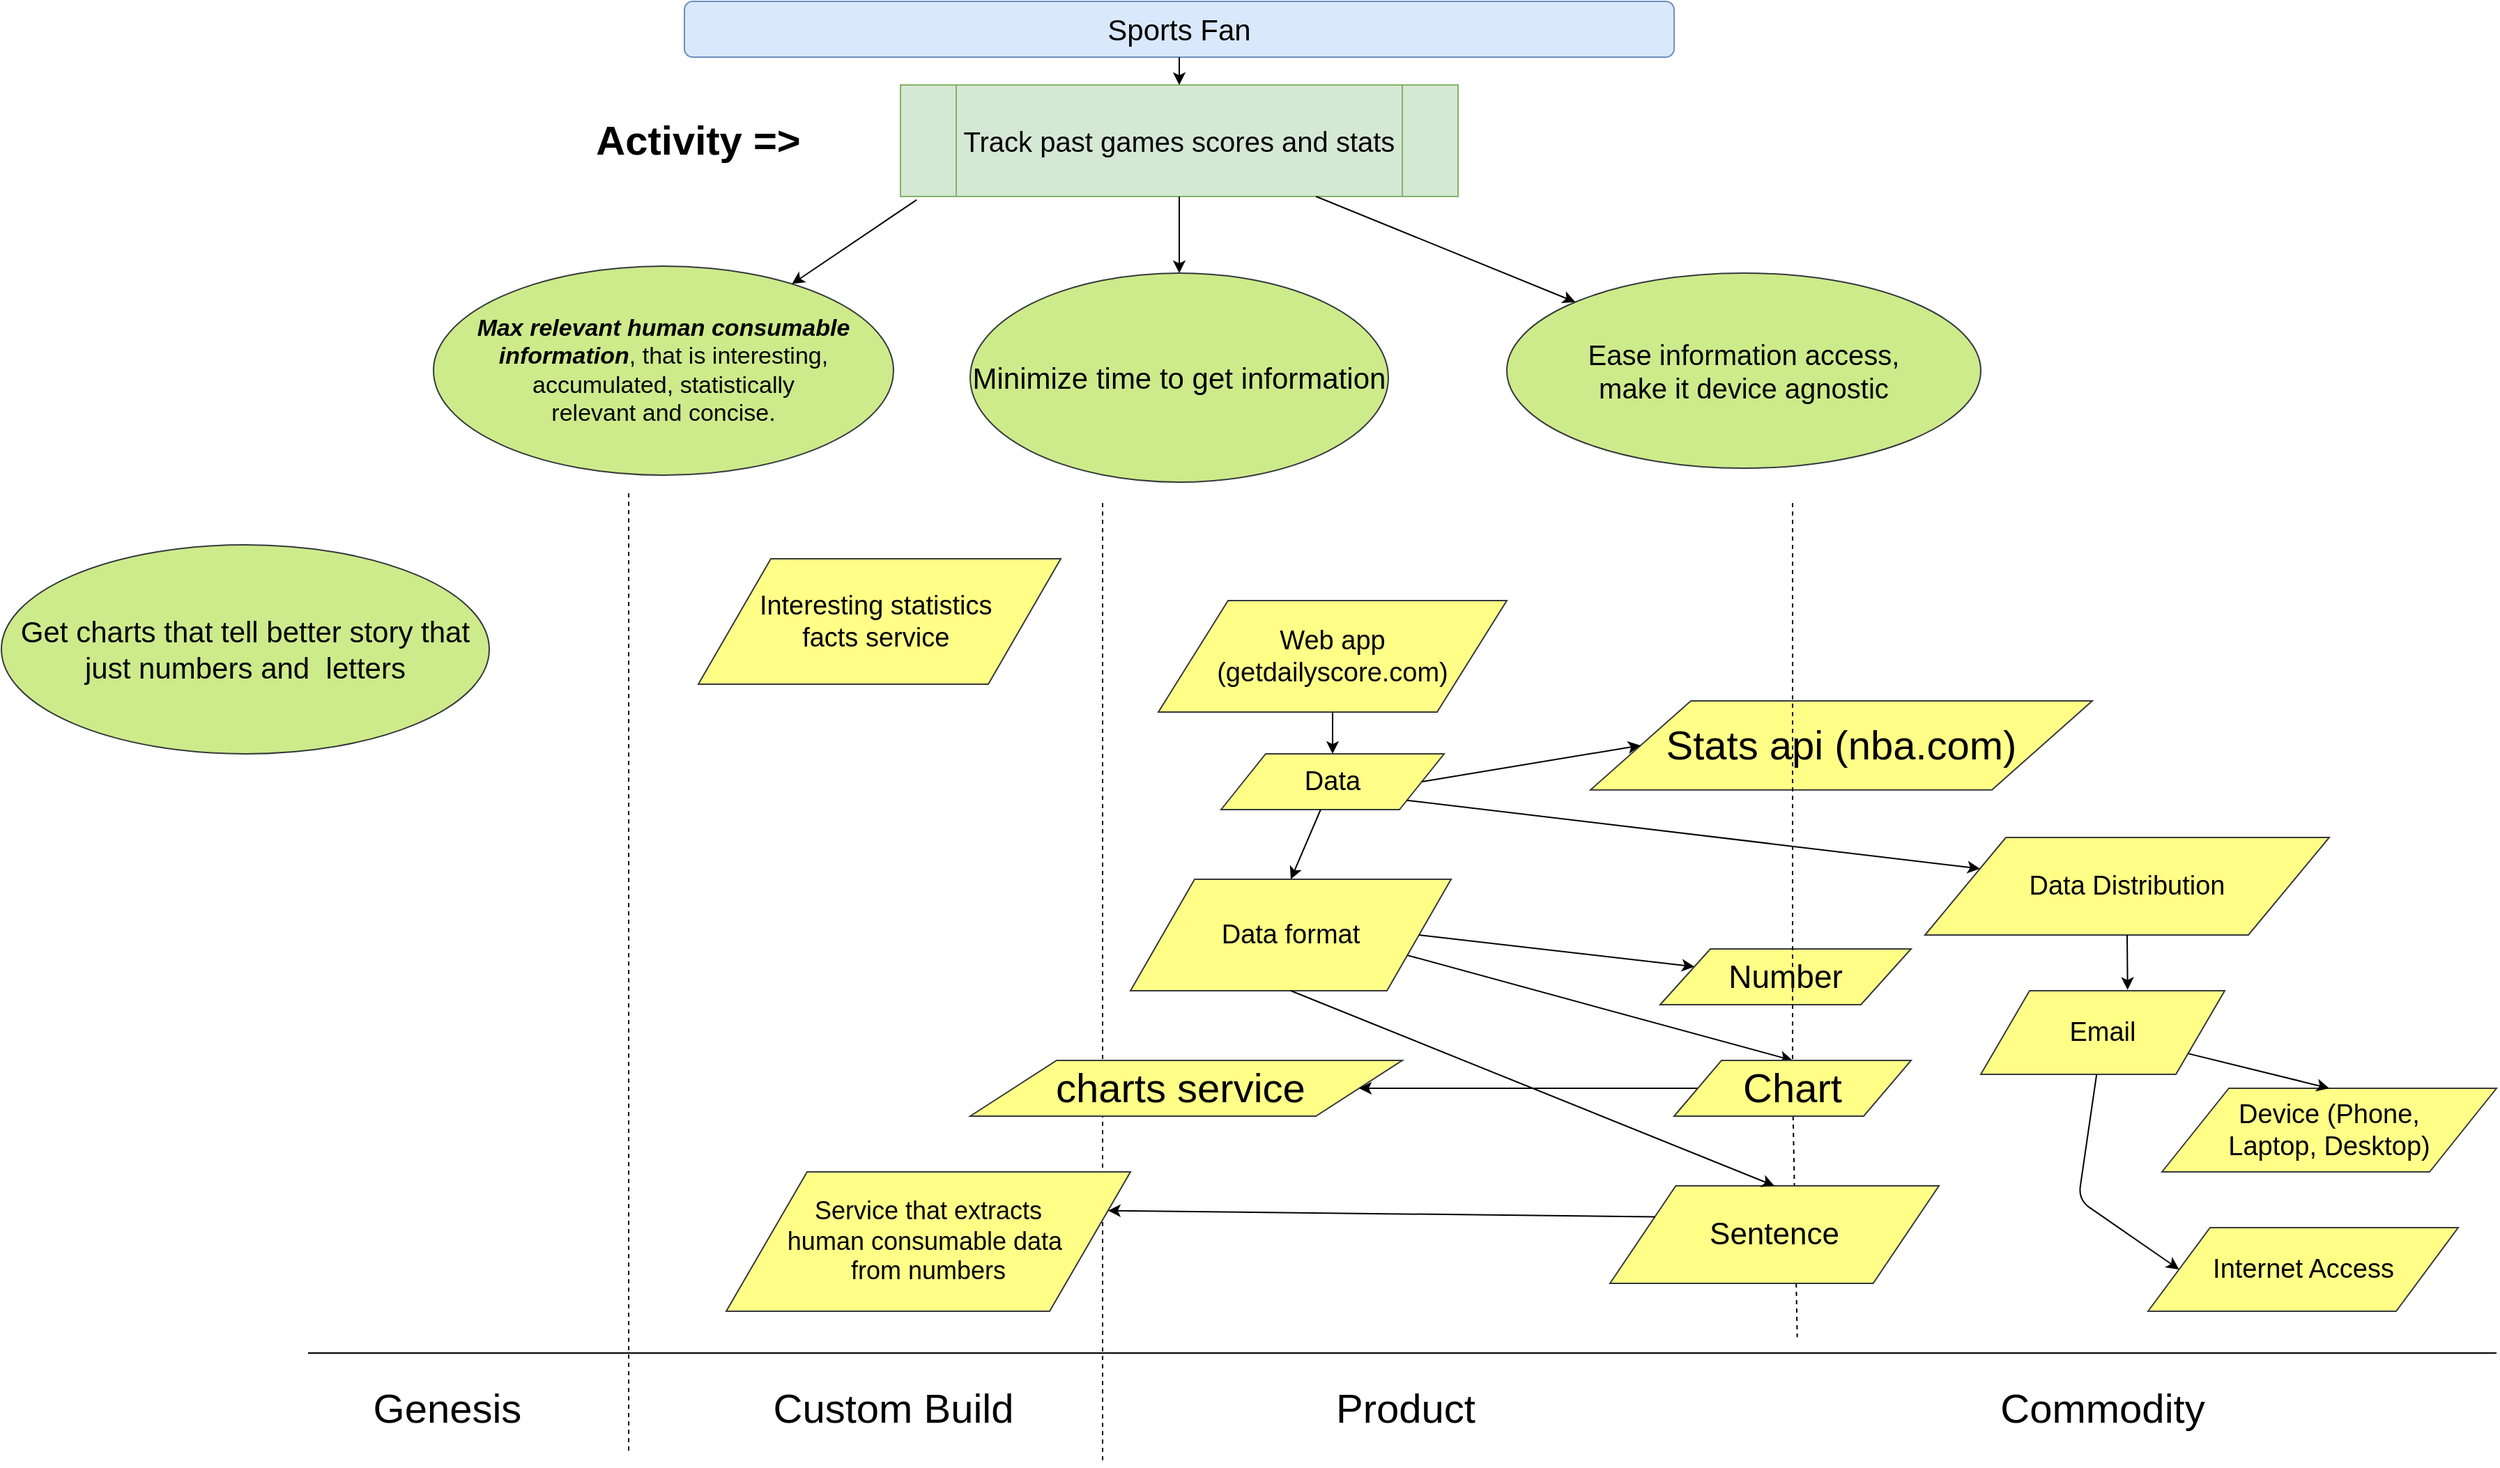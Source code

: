 <mxfile version="12.5.1" type="device"><diagram name="Page-1" id="42789a77-a242-8287-6e28-9cd8cfd52e62"><mxGraphModel dx="2830" dy="1763" grid="1" gridSize="10" guides="1" tooltips="1" connect="1" arrows="1" fold="1" page="1" pageScale="1" pageWidth="1100" pageHeight="850" background="#ffffff" math="0" shadow="0"><root><mxCell id="0"/><mxCell id="1" parent="0"/><mxCell id="Sqfoyh81WpPyErl1hCWX-1" value="Sports Fan" style="rounded=1;whiteSpace=wrap;html=1;fillColor=#dae8fc;strokeColor=#6c8ebf;fontSize=21;" parent="1" vertex="1"><mxGeometry x="300" y="-110" width="710" height="40" as="geometry"/></mxCell><mxCell id="Sqfoyh81WpPyErl1hCWX-2" value="Activity =&amp;gt;" style="text;html=1;strokeColor=none;fillColor=none;align=center;verticalAlign=middle;whiteSpace=wrap;rounded=0;fontStyle=1;fontSize=29;" parent="1" vertex="1"><mxGeometry x="180" y="-42.5" width="260" height="65" as="geometry"/></mxCell><mxCell id="Sqfoyh81WpPyErl1hCWX-3" value="Track past games scores and stats" style="shape=process;whiteSpace=wrap;html=1;backgroundOutline=1;fillColor=#d5e8d4;strokeColor=#82b366;fontSize=20;fontStyle=0" parent="1" vertex="1"><mxGeometry x="455" y="-50" width="400" height="80" as="geometry"/></mxCell><mxCell id="Sqfoyh81WpPyErl1hCWX-4" value="&lt;span style=&quot;font-size: 17px&quot;&gt;&lt;b style=&quot;font-style: italic ; font-size: 17px&quot;&gt;Max relevant human consumable &lt;br&gt;information&lt;/b&gt;&lt;/span&gt;, that is interesting, accumulated, statistically &lt;br&gt;relevant and concise." style="ellipse;whiteSpace=wrap;html=1;fillColor=#cdeb8b;strokeColor=#36393d;fontSize=17;" parent="1" vertex="1"><mxGeometry x="120" y="80" width="330" height="150" as="geometry"/></mxCell><mxCell id="Sqfoyh81WpPyErl1hCWX-7" value="Minimize time to get information" style="ellipse;whiteSpace=wrap;html=1;fillColor=#cdeb8b;strokeColor=#36393d;fontSize=21;" parent="1" vertex="1"><mxGeometry x="505" y="85" width="300" height="150" as="geometry"/></mxCell><mxCell id="Sqfoyh81WpPyErl1hCWX-8" value="Ease information access, &lt;br&gt;make it device agnostic" style="ellipse;whiteSpace=wrap;html=1;fillColor=#cdeb8b;strokeColor=#36393d;fontSize=20;" parent="1" vertex="1"><mxGeometry x="890" y="85" width="340" height="140" as="geometry"/></mxCell><mxCell id="Sqfoyh81WpPyErl1hCWX-9" value="Get charts that tell better story that just numbers and&amp;nbsp; letters" style="ellipse;whiteSpace=wrap;html=1;fillColor=#cdeb8b;strokeColor=#36393d;fontSize=21;" parent="1" vertex="1"><mxGeometry x="-190" y="280" width="350" height="150" as="geometry"/></mxCell><mxCell id="Sqfoyh81WpPyErl1hCWX-10" value="" style="endArrow=classic;html=1;exitX=0.029;exitY=1.03;exitDx=0;exitDy=0;exitPerimeter=0;" parent="1" source="Sqfoyh81WpPyErl1hCWX-3" target="Sqfoyh81WpPyErl1hCWX-4" edge="1"><mxGeometry width="50" height="50" relative="1" as="geometry"><mxPoint x="180" y="30" as="sourcePoint"/><mxPoint x="-30" y="340" as="targetPoint"/></mxGeometry></mxCell><mxCell id="Sqfoyh81WpPyErl1hCWX-11" value="" style="endArrow=classic;html=1;" parent="1" source="Sqfoyh81WpPyErl1hCWX-3" target="Sqfoyh81WpPyErl1hCWX-7" edge="1"><mxGeometry width="50" height="50" relative="1" as="geometry"><mxPoint x="-90" y="270" as="sourcePoint"/><mxPoint x="-40" y="220" as="targetPoint"/></mxGeometry></mxCell><mxCell id="Sqfoyh81WpPyErl1hCWX-12" value="" style="endArrow=classic;html=1;" parent="1" source="Sqfoyh81WpPyErl1hCWX-3" target="Sqfoyh81WpPyErl1hCWX-8" edge="1"><mxGeometry width="50" height="50" relative="1" as="geometry"><mxPoint x="-90" y="270" as="sourcePoint"/><mxPoint x="-40" y="220" as="targetPoint"/></mxGeometry></mxCell><mxCell id="Sqfoyh81WpPyErl1hCWX-14" value="" style="endArrow=classic;html=1;fontSize=19;" parent="1" source="Sqfoyh81WpPyErl1hCWX-1" target="Sqfoyh81WpPyErl1hCWX-3" edge="1"><mxGeometry width="50" height="50" relative="1" as="geometry"><mxPoint x="-90" y="270" as="sourcePoint"/><mxPoint x="-40" y="220" as="targetPoint"/></mxGeometry></mxCell><mxCell id="Sqfoyh81WpPyErl1hCWX-22" value="Data format" style="shape=parallelogram;perimeter=parallelogramPerimeter;whiteSpace=wrap;html=1;fontSize=19;fillColor=#ffff88;strokeColor=#36393d;" parent="1" vertex="1"><mxGeometry x="620" y="520" width="230" height="80" as="geometry"/></mxCell><mxCell id="Sqfoyh81WpPyErl1hCWX-27" value="Email" style="shape=parallelogram;perimeter=parallelogramPerimeter;whiteSpace=wrap;html=1;fontSize=19;fillColor=#ffff88;strokeColor=#36393d;" parent="1" vertex="1"><mxGeometry x="1230" y="600" width="175" height="60" as="geometry"/></mxCell><mxCell id="Sqfoyh81WpPyErl1hCWX-29" value="Device (Phone, &lt;br&gt;Laptop, Desktop)" style="shape=parallelogram;perimeter=parallelogramPerimeter;whiteSpace=wrap;html=1;fontSize=19;fillColor=#ffff88;strokeColor=#36393d;" parent="1" vertex="1"><mxGeometry x="1360" y="670" width="240" height="60" as="geometry"/></mxCell><mxCell id="Sqfoyh81WpPyErl1hCWX-30" value="Internet Access" style="shape=parallelogram;perimeter=parallelogramPerimeter;whiteSpace=wrap;html=1;fontSize=19;fillColor=#ffff88;strokeColor=#36393d;" parent="1" vertex="1"><mxGeometry x="1350" y="770" width="222.5" height="60" as="geometry"/></mxCell><mxCell id="Sqfoyh81WpPyErl1hCWX-31" value="" style="endArrow=classic;html=1;fontSize=19;entryX=0;entryY=0.5;entryDx=0;entryDy=0;" parent="1" source="Sqfoyh81WpPyErl1hCWX-27" target="Sqfoyh81WpPyErl1hCWX-30" edge="1"><mxGeometry width="50" height="50" relative="1" as="geometry"><mxPoint x="1080" y="840" as="sourcePoint"/><mxPoint x="1213.636" y="710" as="targetPoint"/><Array as="points"><mxPoint x="1300" y="750"/></Array></mxGeometry></mxCell><mxCell id="Sqfoyh81WpPyErl1hCWX-32" value="" style="endArrow=classic;html=1;fontSize=19;entryX=0.5;entryY=0;entryDx=0;entryDy=0;" parent="1" source="Sqfoyh81WpPyErl1hCWX-27" target="Sqfoyh81WpPyErl1hCWX-29" edge="1"><mxGeometry width="50" height="50" relative="1" as="geometry"><mxPoint x="1080" y="840" as="sourcePoint"/><mxPoint x="1435.226" y="713.467" as="targetPoint"/></mxGeometry></mxCell><mxCell id="Sqfoyh81WpPyErl1hCWX-33" value="" style="endArrow=none;html=1;fontSize=19;" parent="1" edge="1"><mxGeometry width="50" height="50" relative="1" as="geometry"><mxPoint x="30" y="860" as="sourcePoint"/><mxPoint x="1600" y="860" as="targetPoint"/></mxGeometry></mxCell><mxCell id="Sqfoyh81WpPyErl1hCWX-35" value="Genesis&lt;br style=&quot;font-size: 29px;&quot;&gt;" style="text;html=1;strokeColor=none;fillColor=none;align=center;verticalAlign=middle;whiteSpace=wrap;rounded=0;fontSize=29;" parent="1" vertex="1"><mxGeometry x="60" y="890" width="140" height="20" as="geometry"/></mxCell><mxCell id="Sqfoyh81WpPyErl1hCWX-37" value="" style="endArrow=none;dashed=1;html=1;fontSize=21;" parent="1" edge="1"><mxGeometry width="50" height="50" relative="1" as="geometry"><mxPoint x="260" y="930" as="sourcePoint"/><mxPoint x="260" y="240" as="targetPoint"/></mxGeometry></mxCell><mxCell id="Sqfoyh81WpPyErl1hCWX-41" value="Custom Build" style="text;html=1;strokeColor=none;fillColor=none;align=center;verticalAlign=middle;whiteSpace=wrap;rounded=0;fontSize=29;" parent="1" vertex="1"><mxGeometry x="340" y="890" width="220" height="20" as="geometry"/></mxCell><mxCell id="Sqfoyh81WpPyErl1hCWX-43" value="" style="endArrow=none;dashed=1;html=1;fontSize=21;" parent="1" edge="1"><mxGeometry width="50" height="50" relative="1" as="geometry"><mxPoint x="600" y="250" as="sourcePoint"/><mxPoint x="600" y="940" as="targetPoint"/></mxGeometry></mxCell><mxCell id="Sqfoyh81WpPyErl1hCWX-44" value="Product" style="text;html=1;strokeColor=none;fillColor=none;align=center;verticalAlign=middle;whiteSpace=wrap;rounded=0;fontSize=29;" parent="1" vertex="1"><mxGeometry x="700" y="870" width="235" height="60" as="geometry"/></mxCell><mxCell id="Sqfoyh81WpPyErl1hCWX-45" value="" style="endArrow=none;dashed=1;html=1;fontSize=21;" parent="1" edge="1" source="Sqfoyh81WpPyErl1hCWX-55"><mxGeometry width="50" height="50" relative="1" as="geometry"><mxPoint x="1098.33" y="168.67" as="sourcePoint"/><mxPoint x="1098.33" y="848.67" as="targetPoint"/></mxGeometry></mxCell><mxCell id="Sqfoyh81WpPyErl1hCWX-46" value="Commodity" style="text;html=1;strokeColor=none;fillColor=none;align=center;verticalAlign=middle;whiteSpace=wrap;rounded=0;fontSize=29;" parent="1" vertex="1"><mxGeometry x="1200" y="870" width="235" height="60" as="geometry"/></mxCell><mxCell id="Sqfoyh81WpPyErl1hCWX-48" value="Data Distribution" style="shape=parallelogram;perimeter=parallelogramPerimeter;whiteSpace=wrap;html=1;fontSize=19;fillColor=#ffff88;strokeColor=#36393d;" parent="1" vertex="1"><mxGeometry x="1190" y="490.0" width="290" height="70" as="geometry"/></mxCell><mxCell id="Sqfoyh81WpPyErl1hCWX-50" value="" style="endArrow=classic;html=1;fontSize=29;entryX=0.602;entryY=-0.011;entryDx=0;entryDy=0;entryPerimeter=0;exitX=0.5;exitY=1;exitDx=0;exitDy=0;" parent="1" source="Sqfoyh81WpPyErl1hCWX-48" target="Sqfoyh81WpPyErl1hCWX-27" edge="1"><mxGeometry width="50" height="50" relative="1" as="geometry"><mxPoint x="30" y="1010" as="sourcePoint"/><mxPoint x="80" y="960" as="targetPoint"/></mxGeometry></mxCell><mxCell id="Sqfoyh81WpPyErl1hCWX-54" value="charts service&amp;nbsp;" style="shape=parallelogram;perimeter=parallelogramPerimeter;whiteSpace=wrap;html=1;fontSize=29;fillColor=#ffff88;strokeColor=#36393d;" parent="1" vertex="1"><mxGeometry x="505" y="650" width="310" height="40" as="geometry"/></mxCell><mxCell id="Sqfoyh81WpPyErl1hCWX-56" value="" style="endArrow=classic;html=1;fontSize=29;exitX=1;exitY=0.75;exitDx=0;exitDy=0;entryX=0.5;entryY=0;entryDx=0;entryDy=0;" parent="1" source="Sqfoyh81WpPyErl1hCWX-22" target="Sqfoyh81WpPyErl1hCWX-55" edge="1"><mxGeometry width="50" height="50" relative="1" as="geometry"><mxPoint x="30" y="1010" as="sourcePoint"/><mxPoint x="80" y="960" as="targetPoint"/></mxGeometry></mxCell><mxCell id="Sqfoyh81WpPyErl1hCWX-59" value="Stats api (nba.com)" style="shape=parallelogram;perimeter=parallelogramPerimeter;whiteSpace=wrap;html=1;fontSize=29;fillColor=#ffff88;strokeColor=#36393d;" parent="1" vertex="1"><mxGeometry x="950" y="392" width="360" height="63.91" as="geometry"/></mxCell><mxCell id="Sqfoyh81WpPyErl1hCWX-63" value="" style="endArrow=classic;html=1;fontSize=29;exitX=0;exitY=0.5;exitDx=0;exitDy=0;" parent="1" source="Sqfoyh81WpPyErl1hCWX-55" target="Sqfoyh81WpPyErl1hCWX-54" edge="1"><mxGeometry width="50" height="50" relative="1" as="geometry"><mxPoint x="-155" y="1030" as="sourcePoint"/><mxPoint x="-105" y="980" as="targetPoint"/></mxGeometry></mxCell><mxCell id="Sqfoyh81WpPyErl1hCWX-64" value="Sentence" style="shape=parallelogram;perimeter=parallelogramPerimeter;whiteSpace=wrap;html=1;fontSize=22;fillColor=#ffff88;strokeColor=#36393d;" parent="1" vertex="1"><mxGeometry x="964" y="740" width="236" height="70" as="geometry"/></mxCell><mxCell id="Sqfoyh81WpPyErl1hCWX-65" value="Service that extracts&lt;br&gt;human consumable data&amp;nbsp;&lt;br&gt;from numbers" style="shape=parallelogram;perimeter=parallelogramPerimeter;whiteSpace=wrap;html=1;fontSize=18;fillColor=#ffff88;strokeColor=#36393d;" parent="1" vertex="1"><mxGeometry x="330" y="730" width="290" height="100" as="geometry"/></mxCell><mxCell id="Sqfoyh81WpPyErl1hCWX-68" value="" style="endArrow=classic;html=1;fontSize=18;exitX=0.5;exitY=1;exitDx=0;exitDy=0;entryX=0.5;entryY=0;entryDx=0;entryDy=0;" parent="1" source="Sqfoyh81WpPyErl1hCWX-22" target="Sqfoyh81WpPyErl1hCWX-64" edge="1"><mxGeometry width="50" height="50" relative="1" as="geometry"><mxPoint x="30" y="1010" as="sourcePoint"/><mxPoint x="80" y="960" as="targetPoint"/></mxGeometry></mxCell><mxCell id="Sqfoyh81WpPyErl1hCWX-70" value="Number" style="shape=parallelogram;perimeter=parallelogramPerimeter;whiteSpace=wrap;html=1;fontSize=23;fillColor=#ffff88;strokeColor=#36393d;" parent="1" vertex="1"><mxGeometry x="1000" y="570" width="180" height="40" as="geometry"/></mxCell><mxCell id="Sqfoyh81WpPyErl1hCWX-71" value="" style="endArrow=classic;html=1;fontSize=18;exitX=1;exitY=0.5;exitDx=0;exitDy=0;entryX=0;entryY=0.25;entryDx=0;entryDy=0;" parent="1" source="Sqfoyh81WpPyErl1hCWX-22" target="Sqfoyh81WpPyErl1hCWX-70" edge="1"><mxGeometry width="50" height="50" relative="1" as="geometry"><mxPoint x="30" y="1010" as="sourcePoint"/><mxPoint x="80" y="960" as="targetPoint"/></mxGeometry></mxCell><mxCell id="lyD-HpiRpPjOEnl6V3W5-1" value="Interesting statistics&amp;nbsp;&lt;br&gt;facts service&amp;nbsp;" style="shape=parallelogram;perimeter=parallelogramPerimeter;whiteSpace=wrap;html=1;fontSize=19;fillColor=#ffff88;strokeColor=#36393d;" vertex="1" parent="1"><mxGeometry x="310" y="290" width="260" height="90" as="geometry"/></mxCell><mxCell id="lyD-HpiRpPjOEnl6V3W5-5" value="Web app &lt;br&gt;(getdailyscore.com)" style="shape=parallelogram;perimeter=parallelogramPerimeter;whiteSpace=wrap;html=1;fontSize=19;fillColor=#ffff88;strokeColor=#36393d;" vertex="1" parent="1"><mxGeometry x="640" y="320" width="250" height="80" as="geometry"/></mxCell><mxCell id="Sqfoyh81WpPyErl1hCWX-55" value="Chart" style="shape=parallelogram;perimeter=parallelogramPerimeter;whiteSpace=wrap;html=1;fontSize=29;fillColor=#ffff88;strokeColor=#36393d;" parent="1" vertex="1"><mxGeometry x="1010" y="650" width="170" height="40" as="geometry"/></mxCell><mxCell id="lyD-HpiRpPjOEnl6V3W5-11" value="" style="endArrow=none;dashed=1;html=1;fontSize=21;" edge="1" parent="1" target="Sqfoyh81WpPyErl1hCWX-55"><mxGeometry width="50" height="50" relative="1" as="geometry"><mxPoint x="1095" y="250" as="sourcePoint"/><mxPoint x="1098.33" y="848.67" as="targetPoint"/></mxGeometry></mxCell><mxCell id="lyD-HpiRpPjOEnl6V3W5-13" value="" style="endArrow=classic;html=1;exitX=0;exitY=0.25;exitDx=0;exitDy=0;entryX=1;entryY=0.25;entryDx=0;entryDy=0;" edge="1" parent="1" source="Sqfoyh81WpPyErl1hCWX-64" target="Sqfoyh81WpPyErl1hCWX-65"><mxGeometry width="50" height="50" relative="1" as="geometry"><mxPoint x="780" y="800" as="sourcePoint"/><mxPoint x="830" y="750" as="targetPoint"/></mxGeometry></mxCell><mxCell id="lyD-HpiRpPjOEnl6V3W5-14" value="Data" style="shape=parallelogram;perimeter=parallelogramPerimeter;whiteSpace=wrap;html=1;fontSize=19;fillColor=#ffff88;strokeColor=#36393d;" vertex="1" parent="1"><mxGeometry x="685" y="430" width="160" height="40" as="geometry"/></mxCell><mxCell id="lyD-HpiRpPjOEnl6V3W5-18" value="" style="endArrow=classic;html=1;entryX=0.5;entryY=0;entryDx=0;entryDy=0;exitX=0.5;exitY=1;exitDx=0;exitDy=0;" edge="1" parent="1" source="lyD-HpiRpPjOEnl6V3W5-5" target="lyD-HpiRpPjOEnl6V3W5-14"><mxGeometry width="50" height="50" relative="1" as="geometry"><mxPoint x="450" y="470" as="sourcePoint"/><mxPoint x="500" y="420" as="targetPoint"/></mxGeometry></mxCell><mxCell id="lyD-HpiRpPjOEnl6V3W5-19" value="" style="endArrow=classic;html=1;entryX=0.5;entryY=0;entryDx=0;entryDy=0;" edge="1" parent="1" source="lyD-HpiRpPjOEnl6V3W5-14" target="Sqfoyh81WpPyErl1hCWX-22"><mxGeometry width="50" height="50" relative="1" as="geometry"><mxPoint x="320" y="570" as="sourcePoint"/><mxPoint x="370" y="520" as="targetPoint"/></mxGeometry></mxCell><mxCell id="lyD-HpiRpPjOEnl6V3W5-20" value="" style="endArrow=classic;html=1;exitX=1;exitY=0.5;exitDx=0;exitDy=0;entryX=0;entryY=0.5;entryDx=0;entryDy=0;" edge="1" parent="1" source="lyD-HpiRpPjOEnl6V3W5-14" target="Sqfoyh81WpPyErl1hCWX-59"><mxGeometry width="50" height="50" relative="1" as="geometry"><mxPoint x="940" y="430" as="sourcePoint"/><mxPoint x="990" y="380" as="targetPoint"/></mxGeometry></mxCell><mxCell id="lyD-HpiRpPjOEnl6V3W5-21" value="" style="endArrow=classic;html=1;exitX=1;exitY=1;exitDx=0;exitDy=0;" edge="1" parent="1" source="lyD-HpiRpPjOEnl6V3W5-14" target="Sqfoyh81WpPyErl1hCWX-48"><mxGeometry width="50" height="50" relative="1" as="geometry"><mxPoint x="930" y="540" as="sourcePoint"/><mxPoint x="980" y="490" as="targetPoint"/></mxGeometry></mxCell></root></mxGraphModel></diagram></mxfile>